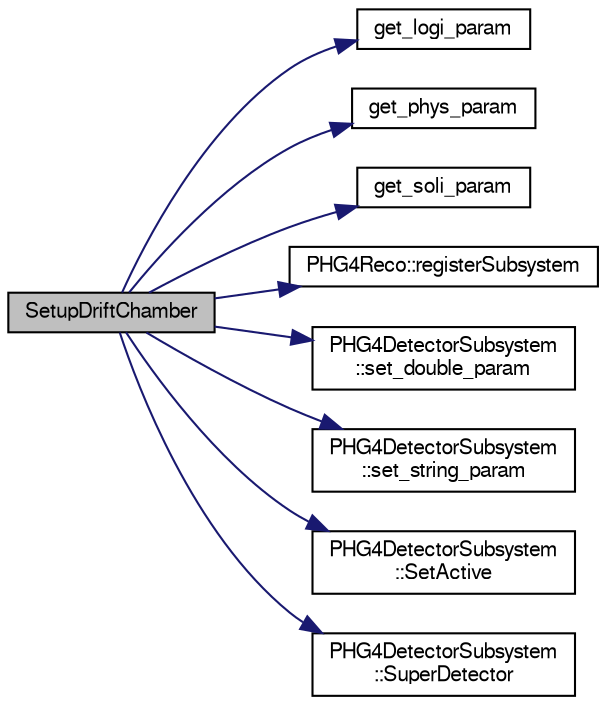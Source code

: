 digraph "SetupDriftChamber"
{
  bgcolor="transparent";
  edge [fontname="FreeSans",fontsize="10",labelfontname="FreeSans",labelfontsize="10"];
  node [fontname="FreeSans",fontsize="10",shape=record];
  rankdir="LR";
  Node1 [label="SetupDriftChamber",height=0.2,width=0.4,color="black", fillcolor="grey75", style="filled" fontcolor="black"];
  Node1 -> Node2 [color="midnightblue",fontsize="10",style="solid",fontname="FreeSans"];
  Node2 [label="get_logi_param",height=0.2,width=0.4,color="black",URL="$df/d92/e1039-analysis_2E1039Shielding_2G4__SensitiveDetectors_8C.html#aff0da41783c725f82c54e9bd61b6a02c"];
  Node1 -> Node3 [color="midnightblue",fontsize="10",style="solid",fontname="FreeSans"];
  Node3 [label="get_phys_param",height=0.2,width=0.4,color="black",URL="$df/d92/e1039-analysis_2E1039Shielding_2G4__SensitiveDetectors_8C.html#a8119b82a70a07de70537a4b569bc870b"];
  Node1 -> Node4 [color="midnightblue",fontsize="10",style="solid",fontname="FreeSans"];
  Node4 [label="get_soli_param",height=0.2,width=0.4,color="black",URL="$df/d92/e1039-analysis_2E1039Shielding_2G4__SensitiveDetectors_8C.html#a9538e536bb090dc99db92ed6074d081a"];
  Node1 -> Node5 [color="midnightblue",fontsize="10",style="solid",fontname="FreeSans"];
  Node5 [label="PHG4Reco::registerSubsystem",height=0.2,width=0.4,color="black",URL="$d0/d78/classPHG4Reco.html#abc0956c0994a72d5a817b69511e1456b",tooltip="register subsystem "];
  Node1 -> Node6 [color="midnightblue",fontsize="10",style="solid",fontname="FreeSans"];
  Node6 [label="PHG4DetectorSubsystem\l::set_double_param",height=0.2,width=0.4,color="black",URL="$d5/d29/classPHG4DetectorSubsystem.html#a48e75fd1738dab9d0d66b174053ead8f"];
  Node1 -> Node7 [color="midnightblue",fontsize="10",style="solid",fontname="FreeSans"];
  Node7 [label="PHG4DetectorSubsystem\l::set_string_param",height=0.2,width=0.4,color="black",URL="$d5/d29/classPHG4DetectorSubsystem.html#a82c122f8a80f34dc4ffba6675ce60c75"];
  Node1 -> Node8 [color="midnightblue",fontsize="10",style="solid",fontname="FreeSans"];
  Node8 [label="PHG4DetectorSubsystem\l::SetActive",height=0.2,width=0.4,color="black",URL="$d5/d29/classPHG4DetectorSubsystem.html#a06d7265cdb191528ced9e78e73ba0f0a"];
  Node1 -> Node9 [color="midnightblue",fontsize="10",style="solid",fontname="FreeSans"];
  Node9 [label="PHG4DetectorSubsystem\l::SuperDetector",height=0.2,width=0.4,color="black",URL="$d5/d29/classPHG4DetectorSubsystem.html#aa0c11d415a70a207a3ea851b28932dfd"];
}

